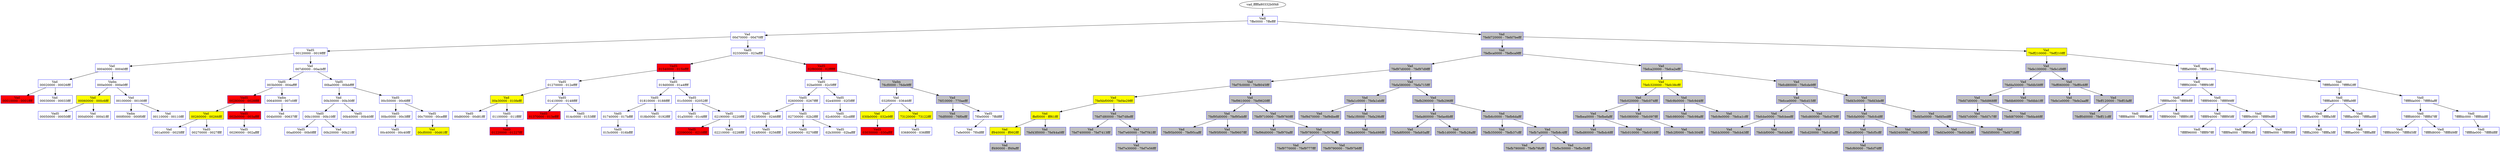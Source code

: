 /* Pid:    860 */
digraph processtree {
graph [rankdir = "TB"];
vad_fffffa80332b0f48 -> vad_fffffa80332b5b20
vad_fffffa80332b5b20 [label = "{ Vadl\n7ffe0000 - 7ffeffff }"shape = "record" color = "blue" style = "filled" fillcolor = "white"];
vad_fffffa80332b5b20 -> vad_fffffa803338c2a0
vad_fffffa803338c2a0 [label = "{ Vad \n00d70000 - 00d70fff }"shape = "record" color = "blue" style = "filled" fillcolor = "white"];
vad_fffffa803338c2a0 -> vad_fffffa80332a5670
vad_fffffa80332a5670 [label = "{ VadS\n00120000 - 0019ffff }"shape = "record" color = "blue" style = "filled" fillcolor = "white"];
vad_fffffa80332a5670 -> vad_fffffa80332b6ce0
vad_fffffa80332b6ce0 [label = "{ Vad \n00040000 - 00040fff }"shape = "record" color = "blue" style = "filled" fillcolor = "white"];
vad_fffffa80332b6ce0 -> vad_fffffa80332e2190
vad_fffffa80332e2190 [label = "{ Vad \n00020000 - 00026fff }"shape = "record" color = "blue" style = "filled" fillcolor = "white"];
vad_fffffa80332e2190 -> vad_fffffa8033204ba0
vad_fffffa8033204ba0 [label = "{ Vad \n00010000 - 0001ffff }"shape = "record" color = "blue" style = "filled" fillcolor = "red"];
vad_fffffa80332e2190 -> vad_fffffa80332b01a0
vad_fffffa80332b01a0 [label = "{ Vad \n00030000 - 00033fff }"shape = "record" color = "blue" style = "filled" fillcolor = "white"];
vad_fffffa80332b6ce0 -> vad_fffffa80332e4ba0
vad_fffffa80332e4ba0 [label = "{ Vadm\n000e0000 - 000e0fff }"shape = "record" color = "blue" style = "filled" fillcolor = "white"];
vad_fffffa80332e4ba0 -> vad_fffffa80332d65b0
vad_fffffa80332d65b0 [label = "{ Vad \n00060000 - 000c6fff }"shape = "record" color = "blue" style = "filled" fillcolor = "yellow"];
vad_fffffa80332d65b0 -> vad_fffffa80332897b0
vad_fffffa80332897b0 [label = "{ VadS\n00050000 - 00050fff }"shape = "record" color = "blue" style = "filled" fillcolor = "white"];
vad_fffffa80332d65b0 -> vad_fffffa80332e4cd0
vad_fffffa80332e4cd0 [label = "{ Vad \n000d0000 - 000d1fff }"shape = "record" color = "blue" style = "filled" fillcolor = "white"];
vad_fffffa80332e4ba0 -> vad_fffffa8032608440
vad_fffffa8032608440 [label = "{ Vad \n00100000 - 00100fff }"shape = "record" color = "blue" style = "filled" fillcolor = "white"];
vad_fffffa8032608440 -> vad_fffffa80332e4910
vad_fffffa80332e4910 [label = "{ Vadm\n000f0000 - 000f0fff }"shape = "record" color = "blue" style = "filled" fillcolor = "white"];
vad_fffffa8032608440 -> vad_fffffa80333636d0
vad_fffffa80333636d0 [label = "{ Vad \n00110000 - 00110fff }"shape = "record" color = "blue" style = "filled" fillcolor = "white"];
vad_fffffa80332a5670 -> vad_fffffa80332e4c40
vad_fffffa80332e4c40 [label = "{ Vad \n007d0000 - 00acbfff }"shape = "record" color = "blue" style = "filled" fillcolor = "white"];
vad_fffffa80332e4c40 -> vad_fffffa80332247f0
vad_fffffa80332247f0 [label = "{ VadS\n003b0000 - 004affff }"shape = "record" color = "blue" style = "filled" fillcolor = "white"];
vad_fffffa80332247f0 -> vad_fffffa80331e9b10
vad_fffffa80331e9b10 [label = "{ VadS\n00280000 - 0028ffff }"shape = "record" color = "blue" style = "filled" fillcolor = "red"];
vad_fffffa80331e9b10 -> vad_fffffa8033365b60
vad_fffffa8033365b60 [label = "{ Vad \n00260000 - 00266fff }"shape = "record" color = "blue" style = "filled" fillcolor = "yellow"];
vad_fffffa8033365b60 -> vad_fffffa80332e2be0
vad_fffffa80332e2be0 [label = "{ Vad \n001a0000 - 0025ffff }"shape = "record" color = "blue" style = "filled" fillcolor = "white"];
vad_fffffa8033365b60 -> vad_fffffa8033364fc0
vad_fffffa8033364fc0 [label = "{ VadS\n00270000 - 0027ffff }"shape = "record" color = "blue" style = "filled" fillcolor = "white"];
vad_fffffa80331e9b10 -> vad_fffffa803320d230
vad_fffffa803320d230 [label = "{ VadS\n002b0000 - 003affff }"shape = "record" color = "blue" style = "filled" fillcolor = "red"];
vad_fffffa803320d230 -> vad_fffffa803357fda0
vad_fffffa803357fda0 [label = "{ VadS\n00290000 - 002affff }"shape = "record" color = "blue" style = "filled" fillcolor = "white"];
vad_fffffa80332247f0 -> vad_fffffa80332df520
vad_fffffa80332df520 [label = "{ Vadm\n00640000 - 007c0fff }"shape = "record" color = "blue" style = "filled" fillcolor = "white"];
vad_fffffa80332df520 -> vad_fffffa80332da510
vad_fffffa80332da510 [label = "{ Vad \n004b0000 - 00637fff }"shape = "record" color = "blue" style = "filled" fillcolor = "white"];
vad_fffffa80332e4c40 -> vad_fffffa803101dc70
vad_fffffa803101dc70 [label = "{ VadS\n00ba0000 - 00bbffff }"shape = "record" color = "blue" style = "filled" fillcolor = "white"];
vad_fffffa803101dc70 -> vad_fffffa80310d85e0
vad_fffffa80310d85e0 [label = "{ Vad \n00b30000 - 00b30fff }"shape = "record" color = "blue" style = "filled" fillcolor = "white"];
vad_fffffa80310d85e0 -> vad_fffffa803258b800
vad_fffffa803258b800 [label = "{ VadS\n00b10000 - 00b10fff }"shape = "record" color = "blue" style = "filled" fillcolor = "white"];
vad_fffffa803258b800 -> vad_fffffa803314b7c0
vad_fffffa803314b7c0 [label = "{ VadS\n00ad0000 - 00b0ffff }"shape = "record" color = "blue" style = "filled" fillcolor = "white"];
vad_fffffa803258b800 -> vad_fffffa8032890420
vad_fffffa8032890420 [label = "{ Vad \n00b20000 - 00b21fff }"shape = "record" color = "blue" style = "filled" fillcolor = "white"];
vad_fffffa80310d85e0 -> vad_fffffa80339d0110
vad_fffffa80339d0110 [label = "{ VadS\n00b40000 - 00b40fff }"shape = "record" color = "blue" style = "filled" fillcolor = "white"];
vad_fffffa803101dc70 -> vad_fffffa803101d360
vad_fffffa803101d360 [label = "{ VadS\n00c50000 - 00c6ffff }"shape = "record" color = "blue" style = "filled" fillcolor = "white"];
vad_fffffa803101d360 -> vad_fffffa80332af670
vad_fffffa80332af670 [label = "{ VadS\n00bc0000 - 00c3ffff }"shape = "record" color = "blue" style = "filled" fillcolor = "white"];
vad_fffffa80332af670 -> vad_fffffa8033360810
vad_fffffa8033360810 [label = "{ VadS\n00c40000 - 00c40fff }"shape = "record" color = "blue" style = "filled" fillcolor = "white"];
vad_fffffa803101d360 -> vad_fffffa80332f6630
vad_fffffa80332f6630 [label = "{ VadS\n00c70000 - 00ceffff }"shape = "record" color = "blue" style = "filled" fillcolor = "white"];
vad_fffffa80332f6630 -> vad_fffffa80318551d0
vad_fffffa80318551d0 [label = "{ Vad \n00cf0000 - 00d61fff }"shape = "record" color = "blue" style = "filled" fillcolor = "yellow"];
vad_fffffa803338c2a0 -> vad_fffffa80333d5ec0
vad_fffffa80333d5ec0 [label = "{ VadS\n02330000 - 023affff }"shape = "record" color = "blue" style = "filled" fillcolor = "white"];
vad_fffffa80333d5ec0 -> vad_fffffa80332c9500
vad_fffffa80332c9500 [label = "{ VadS\n01540000 - 015bffff }"shape = "record" color = "blue" style = "filled" fillcolor = "red"];
vad_fffffa80332c9500 -> vad_fffffa803321ec20
vad_fffffa803321ec20 [label = "{ VadS\n01270000 - 012effff }"shape = "record" color = "blue" style = "filled" fillcolor = "white"];
vad_fffffa803321ec20 -> vad_fffffa80332f8330
vad_fffffa80332f8330 [label = "{ Vad \n00e30000 - 010fefff }"shape = "record" color = "blue" style = "filled" fillcolor = "yellow"];
vad_fffffa80332f8330 -> vad_fffffa80333a5b50
vad_fffffa80333a5b50 [label = "{ VadS\n00d80000 - 00d81fff }"shape = "record" color = "blue" style = "filled" fillcolor = "white"];
vad_fffffa80332f8330 -> vad_fffffa80332f6100
vad_fffffa80332f6100 [label = "{ VadS\n01100000 - 011fffff }"shape = "record" color = "blue" style = "filled" fillcolor = "white"];
vad_fffffa80332f6100 -> vad_fffffa803321bb50
vad_fffffa803321bb50 [label = "{ VadS\n01220000 - 01227fff }"shape = "record" color = "blue" style = "filled" fillcolor = "red"];
vad_fffffa803321ec20 -> vad_fffffa803365a870
vad_fffffa803365a870 [label = "{ VadS\n01410000 - 0148ffff }"shape = "record" color = "blue" style = "filled" fillcolor = "white"];
vad_fffffa803365a870 -> vad_fffffa80332504a0
vad_fffffa80332504a0 [label = "{ VadS\n01370000 - 013effff }"shape = "record" color = "blue" style = "filled" fillcolor = "red"];
vad_fffffa803365a870 -> vad_fffffa8033374130
vad_fffffa8033374130 [label = "{ VadS\n014c0000 - 0153ffff }"shape = "record" color = "blue" style = "filled" fillcolor = "white"];
vad_fffffa80332c9500 -> vad_fffffa8033378ae0
vad_fffffa8033378ae0 [label = "{ VadS\n019d0000 - 01a4ffff }"shape = "record" color = "blue" style = "filled" fillcolor = "white"];
vad_fffffa8033378ae0 -> vad_fffffa8033365520
vad_fffffa8033365520 [label = "{ VadS\n01810000 - 0188ffff }"shape = "record" color = "blue" style = "filled" fillcolor = "white"];
vad_fffffa8033365520 -> vad_fffffa80326d07a0
vad_fffffa80326d07a0 [label = "{ VadS\n01740000 - 017bffff }"shape = "record" color = "blue" style = "filled" fillcolor = "white"];
vad_fffffa80326d07a0 -> vad_fffffa8033363530
vad_fffffa8033363530 [label = "{ VadS\n015c0000 - 016bffff }"shape = "record" color = "blue" style = "filled" fillcolor = "white"];
vad_fffffa8033365520 -> vad_fffffa803391a110
vad_fffffa803391a110 [label = "{ VadS\n018b0000 - 0192ffff }"shape = "record" color = "blue" style = "filled" fillcolor = "white"];
vad_fffffa8033378ae0 -> vad_fffffa8033393b10
vad_fffffa8033393b10 [label = "{ VadS\n01c50000 - 02052fff }"shape = "record" color = "blue" style = "filled" fillcolor = "white"];
vad_fffffa8033393b10 -> vad_fffffa80333a3cb0
vad_fffffa80333a3cb0 [label = "{ VadS\n01a50000 - 01c4ffff }"shape = "record" color = "blue" style = "filled" fillcolor = "white"];
vad_fffffa8033393b10 -> vad_fffffa8033439250
vad_fffffa8033439250 [label = "{ VadS\n02190000 - 0220ffff }"shape = "record" color = "blue" style = "filled" fillcolor = "white"];
vad_fffffa8033439250 -> vad_fffffa80333c7870
vad_fffffa80333c7870 [label = "{ VadS\n02090000 - 0210ffff }"shape = "record" color = "blue" style = "filled" fillcolor = "red"];
vad_fffffa8033439250 -> vad_fffffa80311009c0
vad_fffffa80311009c0 [label = "{ VadS\n02210000 - 0228ffff }"shape = "record" color = "blue" style = "filled" fillcolor = "white"];
vad_fffffa80333d5ec0 -> vad_fffffa80324aada0
vad_fffffa80324aada0 [label = "{ VadS\n02f80000 - 02ffffff }"shape = "record" color = "blue" style = "filled" fillcolor = "red"];
vad_fffffa80324aada0 -> vad_fffffa803119c300
vad_fffffa803119c300 [label = "{ VadS\n02be0000 - 02c5ffff }"shape = "record" color = "blue" style = "filled" fillcolor = "white"];
vad_fffffa803119c300 -> vad_fffffa8031ff3110
vad_fffffa8031ff3110 [label = "{ VadS\n02600000 - 0267ffff }"shape = "record" color = "blue" style = "filled" fillcolor = "white"];
vad_fffffa8031ff3110 -> vad_fffffa80333fe560
vad_fffffa80333fe560 [label = "{ VadS\n023f0000 - 0246ffff }"shape = "record" color = "blue" style = "filled" fillcolor = "white"];
vad_fffffa80333fe560 -> vad_fffffa80328b9a50
vad_fffffa80328b9a50 [label = "{ VadS\n024f0000 - 0256ffff }"shape = "record" color = "blue" style = "filled" fillcolor = "white"];
vad_fffffa8031ff3110 -> vad_fffffa80335a6a50
vad_fffffa80335a6a50 [label = "{ VadS\n02730000 - 02b2ffff }"shape = "record" color = "blue" style = "filled" fillcolor = "white"];
vad_fffffa80335a6a50 -> vad_fffffa80339bb1f0
vad_fffffa80339bb1f0 [label = "{ VadS\n02690000 - 0270ffff }"shape = "record" color = "blue" style = "filled" fillcolor = "white"];
vad_fffffa80335a6a50 -> vad_fffffa80317981e0
vad_fffffa80317981e0 [label = "{ VadS\n02b30000 - 02baffff }"shape = "record" color = "blue" style = "filled" fillcolor = "white"];
vad_fffffa803119c300 -> vad_fffffa80339e2d40
vad_fffffa80339e2d40 [label = "{ VadS\n02e40000 - 02f3ffff }"shape = "record" color = "blue" style = "filled" fillcolor = "white"];
vad_fffffa80339e2d40 -> vad_fffffa803101a310
vad_fffffa803101a310 [label = "{ VadS\n02c60000 - 02cdffff }"shape = "record" color = "blue" style = "filled" fillcolor = "white"];
vad_fffffa80324aada0 -> vad_fffffa80332e4b00
vad_fffffa80332e4b00 [label = "{ Vadm\n76cf0000 - 76de9fff }"shape = "record" color = "blue" style = "filled" fillcolor = "gray"];
vad_fffffa80332e4b00 -> vad_fffffa803113fd00
vad_fffffa803113fd00 [label = "{ Vad \n032f0000 - 03646fff }"shape = "record" color = "blue" style = "filled" fillcolor = "white"];
vad_fffffa803113fd00 -> vad_fffffa8033a6d350
vad_fffffa8033a6d350 [label = "{ Vad \n030b0000 - 032e9fff }"shape = "record" color = "blue" style = "filled" fillcolor = "yellow"];
vad_fffffa8033a6d350 -> vad_fffffa80339c8230
vad_fffffa80339c8230 [label = "{ VadS\n03030000 - 030affff }"shape = "record" color = "blue" style = "filled" fillcolor = "red"];
vad_fffffa803113fd00 -> vad_fffffa8033213150
vad_fffffa8033213150 [label = "{ Vad \n73120000 - 73122fff }"shape = "record" color = "blue" style = "filled" fillcolor = "yellow"];
vad_fffffa8033213150 -> vad_fffffa8033920a20
vad_fffffa8033920a20 [label = "{ VadS\n03680000 - 036fffff }"shape = "record" color = "blue" style = "filled" fillcolor = "white"];
vad_fffffa80332e4b00 -> vad_fffffa80332b0280
vad_fffffa80332b0280 [label = "{ Vad \n76f10000 - 770aefff }"shape = "record" color = "blue" style = "filled" fillcolor = "gray"];
vad_fffffa80332b0280 -> vad_fffffa803246c3d0
vad_fffffa803246c3d0 [label = "{ Vad \n76df0000 - 76f0efff }"shape = "record" color = "blue" style = "filled" fillcolor = "gray"];
vad_fffffa80332b0280 -> vad_fffffa80332b5d00
vad_fffffa80332b5d00 [label = "{ VadS\n7f0e0000 - 7ffdffff }"shape = "record" color = "blue" style = "filled" fillcolor = "white"];
vad_fffffa80332b5d00 -> vad_fffffa80332d7c10
vad_fffffa80332d7c10 [label = "{ Vad \n7efe0000 - 7f0dffff }"shape = "record" color = "blue" style = "filled" fillcolor = "white"];
vad_fffffa80332b5b20 -> vad_fffffa80331fb170
vad_fffffa80331fb170 [label = "{ Vad \n7fefd720000 - 7fefd7befff }"shape = "record" color = "blue" style = "filled" fillcolor = "gray"];
vad_fffffa80331fb170 -> vad_fffffa803321f720
vad_fffffa803321f720 [label = "{ Vad \n7fefbca0000 - 7fefbca9fff }"shape = "record" color = "blue" style = "filled" fillcolor = "gray"];
vad_fffffa803321f720 -> vad_fffffa8033352520
vad_fffffa8033352520 [label = "{ Vad \n7fef97d0000 - 7fef97d9fff }"shape = "record" color = "blue" style = "filled" fillcolor = "gray"];
vad_fffffa8033352520 -> vad_fffffa8033526bb0
vad_fffffa8033526bb0 [label = "{ Vad \n7fef7fc0000 - 7fef8045fff }"shape = "record" color = "blue" style = "filled" fillcolor = "gray"];
vad_fffffa8033526bb0 -> vad_fffffa80310f12e0
vad_fffffa80310f12e0 [label = "{ Vad \n7fef4bf0000 - 7fef4e29fff }"shape = "record" color = "blue" style = "filled" fillcolor = "yellow"];
vad_fffffa80310f12e0 -> vad_fffffa80326441a0
vad_fffffa80326441a0 [label = "{ Vad \nffef0000 - fff61fff }"shape = "record" color = "blue" style = "filled" fillcolor = "yellow"];
vad_fffffa80326441a0 -> vad_fffffa8033633450
vad_fffffa8033633450 [label = "{ Vad \nff940000 - ff992fff }"shape = "record" color = "blue" style = "filled" fillcolor = "yellow"];
vad_fffffa8033633450 -> vad_fffffa80332b0310
vad_fffffa80332b0310 [label = "{ Vad \nff490000 - ff49afff }"shape = "record" color = "blue" style = "filled" fillcolor = "gray"];
vad_fffffa80326441a0 -> vad_fffffa80310d9d40
vad_fffffa80310d9d40 [label = "{ Vad \n7fef43f0000 - 7fef44a0fff }"shape = "record" color = "blue" style = "filled" fillcolor = "gray"];
vad_fffffa80310f12e0 -> vad_fffffa80335c1320
vad_fffffa80335c1320 [label = "{ Vad \n7fef7d80000 - 7fef7d8efff }"shape = "record" color = "blue" style = "filled" fillcolor = "gray"];
vad_fffffa80335c1320 -> vad_fffffa8031010380
vad_fffffa8031010380 [label = "{ Vad \n7fef7400000 - 7fef7413fff }"shape = "record" color = "blue" style = "filled" fillcolor = "gray"];
vad_fffffa80335c1320 -> vad_fffffa8033882390
vad_fffffa8033882390 [label = "{ Vad \n7fef7e60000 - 7fef7f41fff }"shape = "record" color = "blue" style = "filled" fillcolor = "gray"];
vad_fffffa8033882390 -> vad_fffffa80332c4760
vad_fffffa80332c4760 [label = "{ Vad \n7fef7e30000 - 7fef7e56fff }"shape = "record" color = "blue" style = "filled" fillcolor = "gray"];
vad_fffffa8033526bb0 -> vad_fffffa8031ff3eb0
vad_fffffa8031ff3eb0 [label = "{ Vad \n7fef9610000 - 7fef9620fff }"shape = "record" color = "blue" style = "filled" fillcolor = "gray"];
vad_fffffa8031ff3eb0 -> vad_fffffa80326b0aa0
vad_fffffa80326b0aa0 [label = "{ Vad \n7fef95d0000 - 7fef95ebfff }"shape = "record" color = "blue" style = "filled" fillcolor = "gray"];
vad_fffffa80326b0aa0 -> vad_fffffa80310d24f0
vad_fffffa80310d24f0 [label = "{ Vad \n7fef95b0000 - 7fef95cafff }"shape = "record" color = "blue" style = "filled" fillcolor = "gray"];
vad_fffffa80326b0aa0 -> vad_fffffa803100c410
vad_fffffa803100c410 [label = "{ Vad \n7fef95f0000 - 7fef9607fff }"shape = "record" color = "blue" style = "filled" fillcolor = "gray"];
vad_fffffa8031ff3eb0 -> vad_fffffa80323aaae0
vad_fffffa80323aaae0 [label = "{ Vad \n7fef9710000 - 7fef9760fff }"shape = "record" color = "blue" style = "filled" fillcolor = "gray"];
vad_fffffa80323aaae0 -> vad_fffffa80334297b0
vad_fffffa80334297b0 [label = "{ Vad \n7fef96d0000 - 7fef970afff }"shape = "record" color = "blue" style = "filled" fillcolor = "gray"];
vad_fffffa80323aaae0 -> vad_fffffa80333e03d0
vad_fffffa80333e03d0 [label = "{ Vad \n7fef9780000 - 7fef978afff }"shape = "record" color = "blue" style = "filled" fillcolor = "gray"];
vad_fffffa80333e03d0 -> vad_fffffa80323cfd70
vad_fffffa80323cfd70 [label = "{ Vad \n7fef9770000 - 7fef9777fff }"shape = "record" color = "blue" style = "filled" fillcolor = "gray"];
vad_fffffa80333e03d0 -> vad_fffffa80333f8470
vad_fffffa80333f8470 [label = "{ Vad \n7fef9790000 - 7fef97b6fff }"shape = "record" color = "blue" style = "filled" fillcolor = "gray"];
vad_fffffa8033352520 -> vad_fffffa80332f82a0
vad_fffffa80332f82a0 [label = "{ Vad \n7fefa580000 - 7fefa715fff }"shape = "record" color = "blue" style = "filled" fillcolor = "gray"];
vad_fffffa80332f82a0 -> vad_fffffa80333639a0
vad_fffffa80333639a0 [label = "{ Vad \n7fefa1c0000 - 7fefa1ebfff }"shape = "record" color = "blue" style = "filled" fillcolor = "gray"];
vad_fffffa80333639a0 -> vad_fffffa80333d5ad0
vad_fffffa80333d5ad0 [label = "{ Vad \n7fef9d70000 - 7fef9dbefff }"shape = "record" color = "blue" style = "filled" fillcolor = "gray"];
vad_fffffa80333639a0 -> vad_fffffa8033354ee0
vad_fffffa8033354ee0 [label = "{ Vad \n7fefa1f0000 - 7fefa29bfff }"shape = "record" color = "blue" style = "filled" fillcolor = "gray"];
vad_fffffa8033354ee0 -> vad_fffffa80333462d0
vad_fffffa80333462d0 [label = "{ Vad \n7fefa490000 - 7fefa498fff }"shape = "record" color = "blue" style = "filled" fillcolor = "gray"];
vad_fffffa80332f82a0 -> vad_fffffa80332c9630
vad_fffffa80332c9630 [label = "{ Vad \n7fefb290000 - 7fefb296fff }"shape = "record" color = "blue" style = "filled" fillcolor = "gray"];
vad_fffffa80332c9630 -> vad_fffffa80333643c0
vad_fffffa80333643c0 [label = "{ Vad \n7fefad60000 - 7fefae8bfff }"shape = "record" color = "blue" style = "filled" fillcolor = "gray"];
vad_fffffa80333643c0 -> vad_fffffa8033363580
vad_fffffa8033363580 [label = "{ Vad \n7fefa8f0000 - 7fefa93afff }"shape = "record" color = "blue" style = "filled" fillcolor = "gray"];
vad_fffffa80333643c0 -> vad_fffffa8033415bc0
vad_fffffa8033415bc0 [label = "{ Vad \n7fefb1d0000 - 7fefb28afff }"shape = "record" color = "blue" style = "filled" fillcolor = "gray"];
vad_fffffa80332c9630 -> vad_fffffa80332043d0
vad_fffffa80332043d0 [label = "{ Vad \n7fefb6c0000 - 7fefb6dafff }"shape = "record" color = "blue" style = "filled" fillcolor = "gray"];
vad_fffffa80332043d0 -> vad_fffffa8033361790
vad_fffffa8033361790 [label = "{ Vad \n7fefb350000 - 7fefb37cfff }"shape = "record" color = "blue" style = "filled" fillcolor = "gray"];
vad_fffffa80332043d0 -> vad_fffffa80310d2460
vad_fffffa80310d2460 [label = "{ Vad \n7fefb7a0000 - 7fefb8c4fff }"shape = "record" color = "blue" style = "filled" fillcolor = "gray"];
vad_fffffa80310d2460 -> vad_fffffa8033415010
vad_fffffa8033415010 [label = "{ Vad \n7fefb790000 - 7fefb79bfff }"shape = "record" color = "blue" style = "filled" fillcolor = "gray"];
vad_fffffa80310d2460 -> vad_fffffa80310d1d80
vad_fffffa80310d1d80 [label = "{ Vad \n7fefbc50000 - 7fefbc5bfff }"shape = "record" color = "blue" style = "filled" fillcolor = "gray"];
vad_fffffa803321f720 -> vad_fffffa80332e1ad0
vad_fffffa80332e1ad0 [label = "{ Vad \n7fefca20000 - 7fefca2efff }"shape = "record" color = "blue" style = "filled" fillcolor = "gray"];
vad_fffffa80332e1ad0 -> vad_fffffa80332fb4a0
vad_fffffa80332fb4a0 [label = "{ Vad \n7fefc320000 - 7fefc38cfff }"shape = "record" color = "blue" style = "filled" fillcolor = "yellow"];
vad_fffffa80332fb4a0 -> vad_fffffa80332fd700
vad_fffffa80332fd700 [label = "{ Vad \n7fefc020000 - 7fefc074fff }"shape = "record" color = "blue" style = "filled" fillcolor = "gray"];
vad_fffffa80332fd700 -> vad_fffffa80333ef5b0
vad_fffffa80333ef5b0 [label = "{ Vad \n7fefbea0000 - 7fefbefafff }"shape = "record" color = "blue" style = "filled" fillcolor = "gray"];
vad_fffffa80333ef5b0 -> vad_fffffa80333b7a80
vad_fffffa80333b7a80 [label = "{ Vad \n7fefbd80000 - 7fefbdc6fff }"shape = "record" color = "blue" style = "filled" fillcolor = "gray"];
vad_fffffa80333ef5b0 -> vad_fffffa803330bc70
vad_fffffa803330bc70 [label = "{ Vad \n7fefc010000 - 7fefc016fff }"shape = "record" color = "blue" style = "filled" fillcolor = "gray"];
vad_fffffa80332fd700 -> vad_fffffa80333b5450
vad_fffffa80333b5450 [label = "{ Vad \n7fefc080000 - 7fefc097fff }"shape = "record" color = "blue" style = "filled" fillcolor = "gray"];
vad_fffffa80333b5450 -> vad_fffffa80310dbe20
vad_fffffa80310dbe20 [label = "{ Vad \n7fefc2f0000 - 7fefc304fff }"shape = "record" color = "blue" style = "filled" fillcolor = "gray"];
vad_fffffa80332fb4a0 -> vad_fffffa803321c690
vad_fffffa803321c690 [label = "{ Vad \n7fefc9b0000 - 7fefc9d4fff }"shape = "record" color = "blue" style = "filled" fillcolor = "gray"];
vad_fffffa803321c690 -> vad_fffffa80332c7a50
vad_fffffa80332c7a50 [label = "{ Vad \n7fefc980000 - 7fefc98afff }"shape = "record" color = "blue" style = "filled" fillcolor = "gray"];
vad_fffffa803321c690 -> vad_fffffa803336c900
vad_fffffa803336c900 [label = "{ Vad \n7fefc9e0000 - 7fefca1cfff }"shape = "record" color = "blue" style = "filled" fillcolor = "gray"];
vad_fffffa80332e1ad0 -> vad_fffffa80332d4ec0
vad_fffffa80332d4ec0 [label = "{ Vad \n7fefcd80000 - 7fefcde9fff }"shape = "record" color = "blue" style = "filled" fillcolor = "gray"];
vad_fffffa80332d4ec0 -> vad_fffffa8033363880
vad_fffffa8033363880 [label = "{ Vad \n7fefcce0000 - 7fefcd15fff }"shape = "record" color = "blue" style = "filled" fillcolor = "gray"];
vad_fffffa8033363880 -> vad_fffffa80310d1cf0
vad_fffffa80310d1cf0 [label = "{ Vad \n7fefcbe0000 - 7fefcbeefff }"shape = "record" color = "blue" style = "filled" fillcolor = "gray"];
vad_fffffa80310d1cf0 -> vad_fffffa80332fc260
vad_fffffa80332fc260 [label = "{ Vad \n7fefcb30000 - 7fefcb43fff }"shape = "record" color = "blue" style = "filled" fillcolor = "gray"];
vad_fffffa80310d1cf0 -> vad_fffffa80310d8790
vad_fffffa80310d8790 [label = "{ Vad \n7fefcbf0000 - 7fefcbfefff }"shape = "record" color = "blue" style = "filled" fillcolor = "gray"];
vad_fffffa8033363880 -> vad_fffffa8033363760
vad_fffffa8033363760 [label = "{ Vad \n7fefcd60000 - 7fefcd79fff }"shape = "record" color = "blue" style = "filled" fillcolor = "gray"];
vad_fffffa8033363760 -> vad_fffffa80310ea0e0
vad_fffffa80310ea0e0 [label = "{ Vad \n7fefcd20000 - 7fefcd5afff }"shape = "record" color = "blue" style = "filled" fillcolor = "gray"];
vad_fffffa80332d4ec0 -> vad_fffffa80332d7520
vad_fffffa80332d7520 [label = "{ Vad \n7fefd3c0000 - 7fefd3defff }"shape = "record" color = "blue" style = "filled" fillcolor = "gray"];
vad_fffffa80332d7520 -> vad_fffffa80332dcba0
vad_fffffa80332dcba0 [label = "{ Vad \n7fefcfa0000 - 7fefcfcdfff }"shape = "record" color = "blue" style = "filled" fillcolor = "gray"];
vad_fffffa80332dcba0 -> vad_fffffa80310d18b0
vad_fffffa80310d18b0 [label = "{ Vad \n7fefcdf0000 - 7fefcf5cfff }"shape = "record" color = "blue" style = "filled" fillcolor = "gray"];
vad_fffffa80310d18b0 -> vad_fffffa80310cb660
vad_fffffa80310cb660 [label = "{ Vad \n7fefcf60000 - 7fefcf7dfff }"shape = "record" color = "blue" style = "filled" fillcolor = "gray"];
vad_fffffa80332dcba0 -> vad_fffffa80326b9910
vad_fffffa80326b9910 [label = "{ Vad \n7fefd340000 - 7fefd3b0fff }"shape = "record" color = "blue" style = "filled" fillcolor = "gray"];
vad_fffffa80332d7520 -> vad_fffffa80332dc8f0
vad_fffffa80332dc8f0 [label = "{ Vad \n7fefd5e0000 - 7fefd5edfff }"shape = "record" color = "blue" style = "filled" fillcolor = "gray"];
vad_fffffa80332dc8f0 -> vad_fffffa80332d8b50
vad_fffffa80332d8b50 [label = "{ Vad \n7fefd3e0000 - 7fefd5dbfff }"shape = "record" color = "blue" style = "filled" fillcolor = "gray"];
vad_fffffa80332dc8f0 -> vad_fffffa80332d4b50
vad_fffffa80332d4b50 [label = "{ Vad \n7fefd5f0000 - 7fefd71bfff }"shape = "record" color = "blue" style = "filled" fillcolor = "gray"];
vad_fffffa80331fb170 -> vad_fffffa80332b51a0
vad_fffffa80332b51a0 [label = "{ Vad \n7feff210000 - 7feff210fff }"shape = "record" color = "blue" style = "filled" fillcolor = "yellow"];
vad_fffffa80332b51a0 -> vad_fffffa80333637f0
vad_fffffa80333637f0 [label = "{ Vad \n7fefe100000 - 7fefe1d9fff }"shape = "record" color = "blue" style = "filled" fillcolor = "gray"];
vad_fffffa80333637f0 -> vad_fffffa80332eaa40
vad_fffffa80332eaa40 [label = "{ Vad \n7fefda50000 - 7fefdb58fff }"shape = "record" color = "blue" style = "filled" fillcolor = "gray"];
vad_fffffa80332eaa40 -> vad_fffffa80326083b0
vad_fffffa80326083b0 [label = "{ Vad \n7fefd7d0000 - 7fefd868fff }"shape = "record" color = "blue" style = "filled" fillcolor = "gray"];
vad_fffffa80326083b0 -> vad_fffffa80332f8a70
vad_fffffa80332f8a70 [label = "{ Vad \n7fefd7c0000 - 7fefd7c7fff }"shape = "record" color = "blue" style = "filled" fillcolor = "gray"];
vad_fffffa80326083b0 -> vad_fffffa8033363910
vad_fffffa8033363910 [label = "{ Vad \n7fefd870000 - 7fefda46fff }"shape = "record" color = "blue" style = "filled" fillcolor = "gray"];
vad_fffffa80332eaa40 -> vad_fffffa8033363a30
vad_fffffa8033363a30 [label = "{ Vad \n7fefdb60000 - 7fefdbb1fff }"shape = "record" color = "blue" style = "filled" fillcolor = "gray"];
vad_fffffa80333637f0 -> vad_fffffa80332da2e0
vad_fffffa80332da2e0 [label = "{ Vad \n7feff060000 - 7feff0c6fff }"shape = "record" color = "blue" style = "filled" fillcolor = "gray"];
vad_fffffa80332da2e0 -> vad_fffffa80332d7ec0
vad_fffffa80332d7ec0 [label = "{ Vad \n7fefe1e0000 - 7fefe2aafff }"shape = "record" color = "blue" style = "filled" fillcolor = "gray"];
vad_fffffa80332da2e0 -> vad_fffffa80332e99a0
vad_fffffa80332e99a0 [label = "{ Vad \n7feff120000 - 7feff1fafff }"shape = "record" color = "blue" style = "filled" fillcolor = "gray"];
vad_fffffa80332e99a0 -> vad_fffffa8033204dc0
vad_fffffa8033204dc0 [label = "{ Vad \n7feff0d0000 - 7feff11cfff }"shape = "record" color = "blue" style = "filled" fillcolor = "gray"];
vad_fffffa80332b51a0 -> vad_fffffa8033378210
vad_fffffa8033378210 [label = "{ Vadl\n7fffffa0000 - 7fffffa1fff }"shape = "record" color = "blue" style = "filled" fillcolor = "white"];
vad_fffffa8033378210 -> vad_fffffa803328cb20
vad_fffffa803328cb20 [label = "{ Vadl\n7fffff92000 - 7fffff93fff }"shape = "record" color = "blue" style = "filled" fillcolor = "white"];
vad_fffffa803328cb20 -> vad_fffffa80310cf2f0
vad_fffffa80310cf2f0 [label = "{ Vadl\n7fffff8e000 - 7fffff8ffff }"shape = "record" color = "blue" style = "filled" fillcolor = "white"];
vad_fffffa80310cf2f0 -> vad_fffffa80315e4ca0
vad_fffffa80315e4ca0 [label = "{ Vadl\n7fffff8a000 - 7fffff8bfff }"shape = "record" color = "blue" style = "filled" fillcolor = "white"];
vad_fffffa80310cf2f0 -> vad_fffffa80317a1580
vad_fffffa80317a1580 [label = "{ Vadl\n7fffff90000 - 7fffff91fff }"shape = "record" color = "blue" style = "filled" fillcolor = "white"];
vad_fffffa803328cb20 -> vad_fffffa80327ca010
vad_fffffa80327ca010 [label = "{ Vadl\n7fffff98000 - 7fffff99fff }"shape = "record" color = "blue" style = "filled" fillcolor = "white"];
vad_fffffa80327ca010 -> vad_fffffa8033434390
vad_fffffa8033434390 [label = "{ Vadl\n7fffff94000 - 7fffff95fff }"shape = "record" color = "blue" style = "filled" fillcolor = "white"];
vad_fffffa8033434390 -> vad_fffffa80317ba260
vad_fffffa80317ba260 [label = "{ Vadl\n7fffff96000 - 7fffff97fff }"shape = "record" color = "blue" style = "filled" fillcolor = "white"];
vad_fffffa80327ca010 -> vad_fffffa803101b300
vad_fffffa803101b300 [label = "{ Vadl\n7fffff9c000 - 7fffff9dfff }"shape = "record" color = "blue" style = "filled" fillcolor = "white"];
vad_fffffa803101b300 -> vad_fffffa803160eca0
vad_fffffa803160eca0 [label = "{ Vadl\n7fffff9a000 - 7fffff9bfff }"shape = "record" color = "blue" style = "filled" fillcolor = "white"];
vad_fffffa803101b300 -> vad_fffffa80333785e0
vad_fffffa80333785e0 [label = "{ Vadl\n7fffff9e000 - 7fffff9ffff }"shape = "record" color = "blue" style = "filled" fillcolor = "white"];
vad_fffffa8033378210 -> vad_fffffa80332b52d0
vad_fffffa80332b52d0 [label = "{ Vad \n7fffffb0000 - 7fffffd2fff }"shape = "record" color = "blue" style = "filled" fillcolor = "white"];
vad_fffffa80332b52d0 -> vad_fffffa8033366f70
vad_fffffa8033366f70 [label = "{ Vadl\n7fffffa8000 - 7fffffa9fff }"shape = "record" color = "blue" style = "filled" fillcolor = "white"];
vad_fffffa8033366f70 -> vad_fffffa803366d3a0
vad_fffffa803366d3a0 [label = "{ Vadl\n7fffffa4000 - 7fffffa5fff }"shape = "record" color = "blue" style = "filled" fillcolor = "white"];
vad_fffffa803366d3a0 -> vad_fffffa8031016290
vad_fffffa8031016290 [label = "{ Vadl\n7fffffa2000 - 7fffffa3fff }"shape = "record" color = "blue" style = "filled" fillcolor = "white"];
vad_fffffa8033366f70 -> vad_fffffa803292bf70
vad_fffffa803292bf70 [label = "{ Vadl\n7fffffac000 - 7fffffadfff }"shape = "record" color = "blue" style = "filled" fillcolor = "white"];
vad_fffffa803292bf70 -> vad_fffffa80332fc610
vad_fffffa80332fc610 [label = "{ Vadl\n7fffffae000 - 7fffffaffff }"shape = "record" color = "blue" style = "filled" fillcolor = "white"];
vad_fffffa80332b52d0 -> vad_fffffa80332b5230
vad_fffffa80332b5230 [label = "{ Vadl\n7fffffda000 - 7fffffdafff }"shape = "record" color = "blue" style = "filled" fillcolor = "white"];
vad_fffffa80332b5230 -> vad_fffffa80310badb0
vad_fffffa80310badb0 [label = "{ Vadl\n7fffffd6000 - 7fffffd7fff }"shape = "record" color = "blue" style = "filled" fillcolor = "white"];
vad_fffffa80310badb0 -> vad_fffffa80327d67a0
vad_fffffa80327d67a0 [label = "{ Vadl\n7fffffd4000 - 7fffffd5fff }"shape = "record" color = "blue" style = "filled" fillcolor = "white"];
vad_fffffa80310badb0 -> vad_fffffa803175b720
vad_fffffa803175b720 [label = "{ Vadl\n7fffffd8000 - 7fffffd9fff }"shape = "record" color = "blue" style = "filled" fillcolor = "white"];
vad_fffffa80332b5230 -> vad_fffffa80332e5460
vad_fffffa80332e5460 [label = "{ Vadl\n7fffffdc000 - 7fffffddfff }"shape = "record" color = "blue" style = "filled" fillcolor = "white"];
vad_fffffa80332e5460 -> vad_fffffa80332b5100
vad_fffffa80332b5100 [label = "{ Vadl\n7fffffde000 - 7fffffdffff }"shape = "record" color = "blue" style = "filled" fillcolor = "white"];
}
